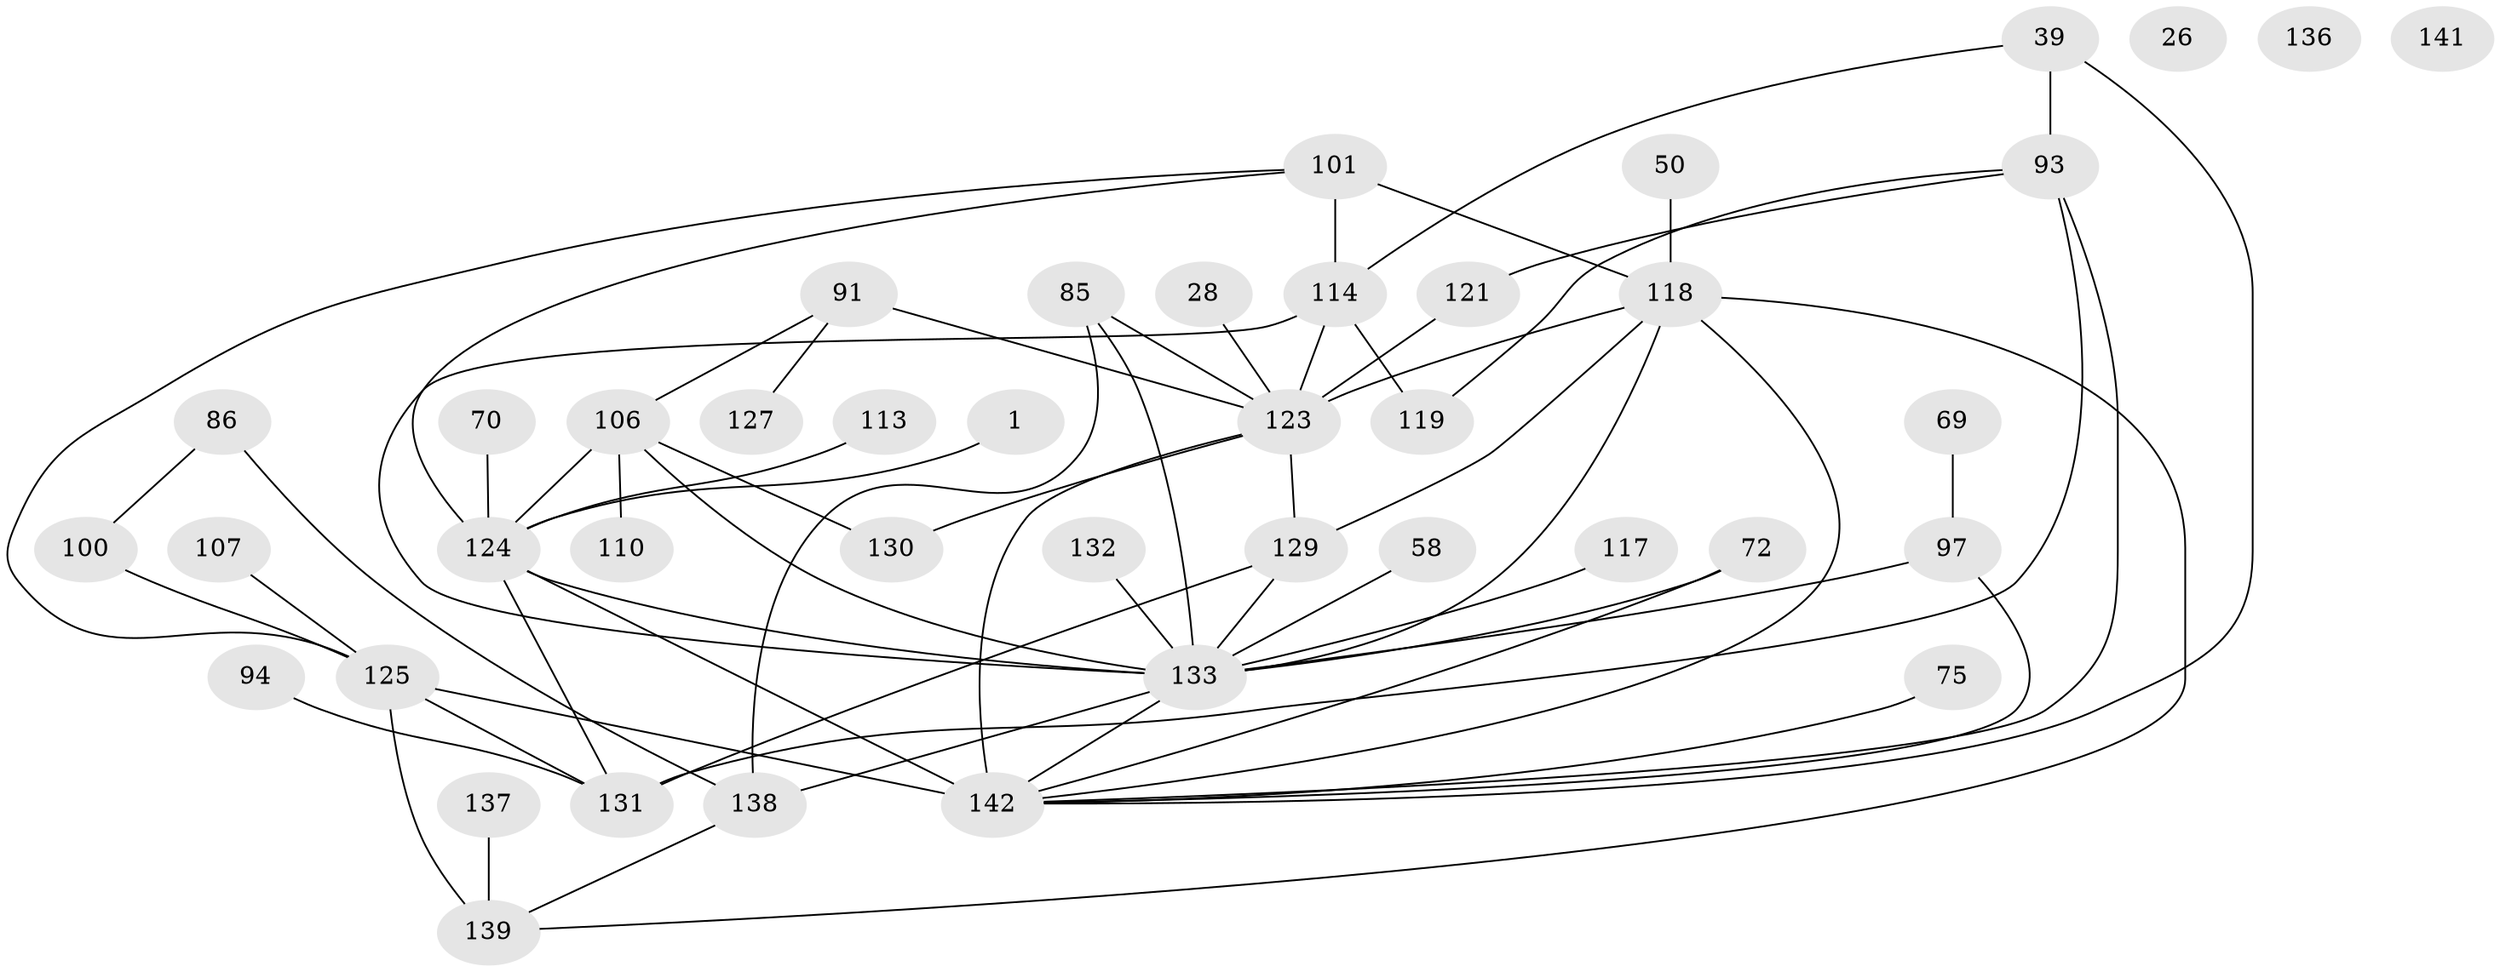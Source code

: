 // original degree distribution, {1: 0.176056338028169, 3: 0.2746478873239437, 4: 0.176056338028169, 2: 0.176056338028169, 6: 0.04929577464788732, 5: 0.11971830985915492, 0: 0.02112676056338028, 7: 0.007042253521126761}
// Generated by graph-tools (version 1.1) at 2025/43/03/04/25 21:43:50]
// undirected, 42 vertices, 64 edges
graph export_dot {
graph [start="1"]
  node [color=gray90,style=filled];
  1;
  26;
  28;
  39 [super="+29+36"];
  50;
  58;
  69;
  70;
  72;
  75 [super="+47"];
  85 [super="+74"];
  86 [super="+82"];
  91 [super="+45"];
  93 [super="+21"];
  94;
  97 [super="+12+55"];
  100;
  101 [super="+15"];
  106 [super="+16+77"];
  107;
  110;
  113 [super="+51"];
  114 [super="+7+112+31+53"];
  117;
  118 [super="+99+68"];
  119;
  121;
  123 [super="+6+111+103"];
  124 [super="+102"];
  125 [super="+17+18+27+43+46+62"];
  127;
  129 [super="+34"];
  130;
  131 [super="+108+48+52+59"];
  132 [super="+41"];
  133 [super="+25+24+89+128+105"];
  136;
  137;
  138 [super="+66"];
  139 [super="+56+134"];
  141;
  142 [super="+140+122+135+126+90"];
  1 -- 124;
  28 -- 123;
  39 -- 114;
  39 -- 93 [weight=2];
  39 -- 142;
  50 -- 118;
  58 -- 133;
  69 -- 97;
  70 -- 124;
  72 -- 133;
  72 -- 142;
  75 -- 142;
  85 -- 133 [weight=4];
  85 -- 123 [weight=3];
  85 -- 138;
  86 -- 138 [weight=2];
  86 -- 100;
  91 -- 106 [weight=2];
  91 -- 127;
  91 -- 123 [weight=3];
  93 -- 119 [weight=2];
  93 -- 121;
  93 -- 131 [weight=2];
  93 -- 142 [weight=2];
  94 -- 131;
  97 -- 133 [weight=2];
  97 -- 142;
  100 -- 125;
  101 -- 124;
  101 -- 114;
  101 -- 125;
  101 -- 118 [weight=2];
  106 -- 110;
  106 -- 130;
  106 -- 124;
  106 -- 133 [weight=2];
  107 -- 125;
  113 -- 124;
  114 -- 119 [weight=2];
  114 -- 133 [weight=2];
  114 -- 123 [weight=4];
  117 -- 133;
  118 -- 129 [weight=3];
  118 -- 133 [weight=3];
  118 -- 139;
  118 -- 123 [weight=3];
  118 -- 142 [weight=4];
  121 -- 123;
  123 -- 129 [weight=2];
  123 -- 130 [weight=2];
  123 -- 142 [weight=4];
  124 -- 142 [weight=6];
  124 -- 133 [weight=2];
  124 -- 131 [weight=2];
  125 -- 139 [weight=2];
  125 -- 131;
  125 -- 142 [weight=4];
  129 -- 133 [weight=3];
  129 -- 131 [weight=2];
  132 -- 133;
  133 -- 138;
  133 -- 142;
  137 -- 139;
  138 -- 139;
}
